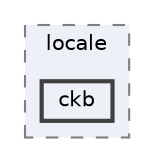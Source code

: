 digraph "C:/Users/LukeMabie/documents/Development/Password_Saver_Using_Django-master/venv/Lib/site-packages/django/conf/locale/ckb"
{
 // LATEX_PDF_SIZE
  bgcolor="transparent";
  edge [fontname=Helvetica,fontsize=10,labelfontname=Helvetica,labelfontsize=10];
  node [fontname=Helvetica,fontsize=10,shape=box,height=0.2,width=0.4];
  compound=true
  subgraph clusterdir_6ae4708f427b9ff73e5313b131df1071 {
    graph [ bgcolor="#edf0f7", pencolor="grey50", label="locale", fontname=Helvetica,fontsize=10 style="filled,dashed", URL="dir_6ae4708f427b9ff73e5313b131df1071.html",tooltip=""]
  dir_7593d52ee0b336512f5ead3059dc7dae [label="ckb", fillcolor="#edf0f7", color="grey25", style="filled,bold", URL="dir_7593d52ee0b336512f5ead3059dc7dae.html",tooltip=""];
  }
}
